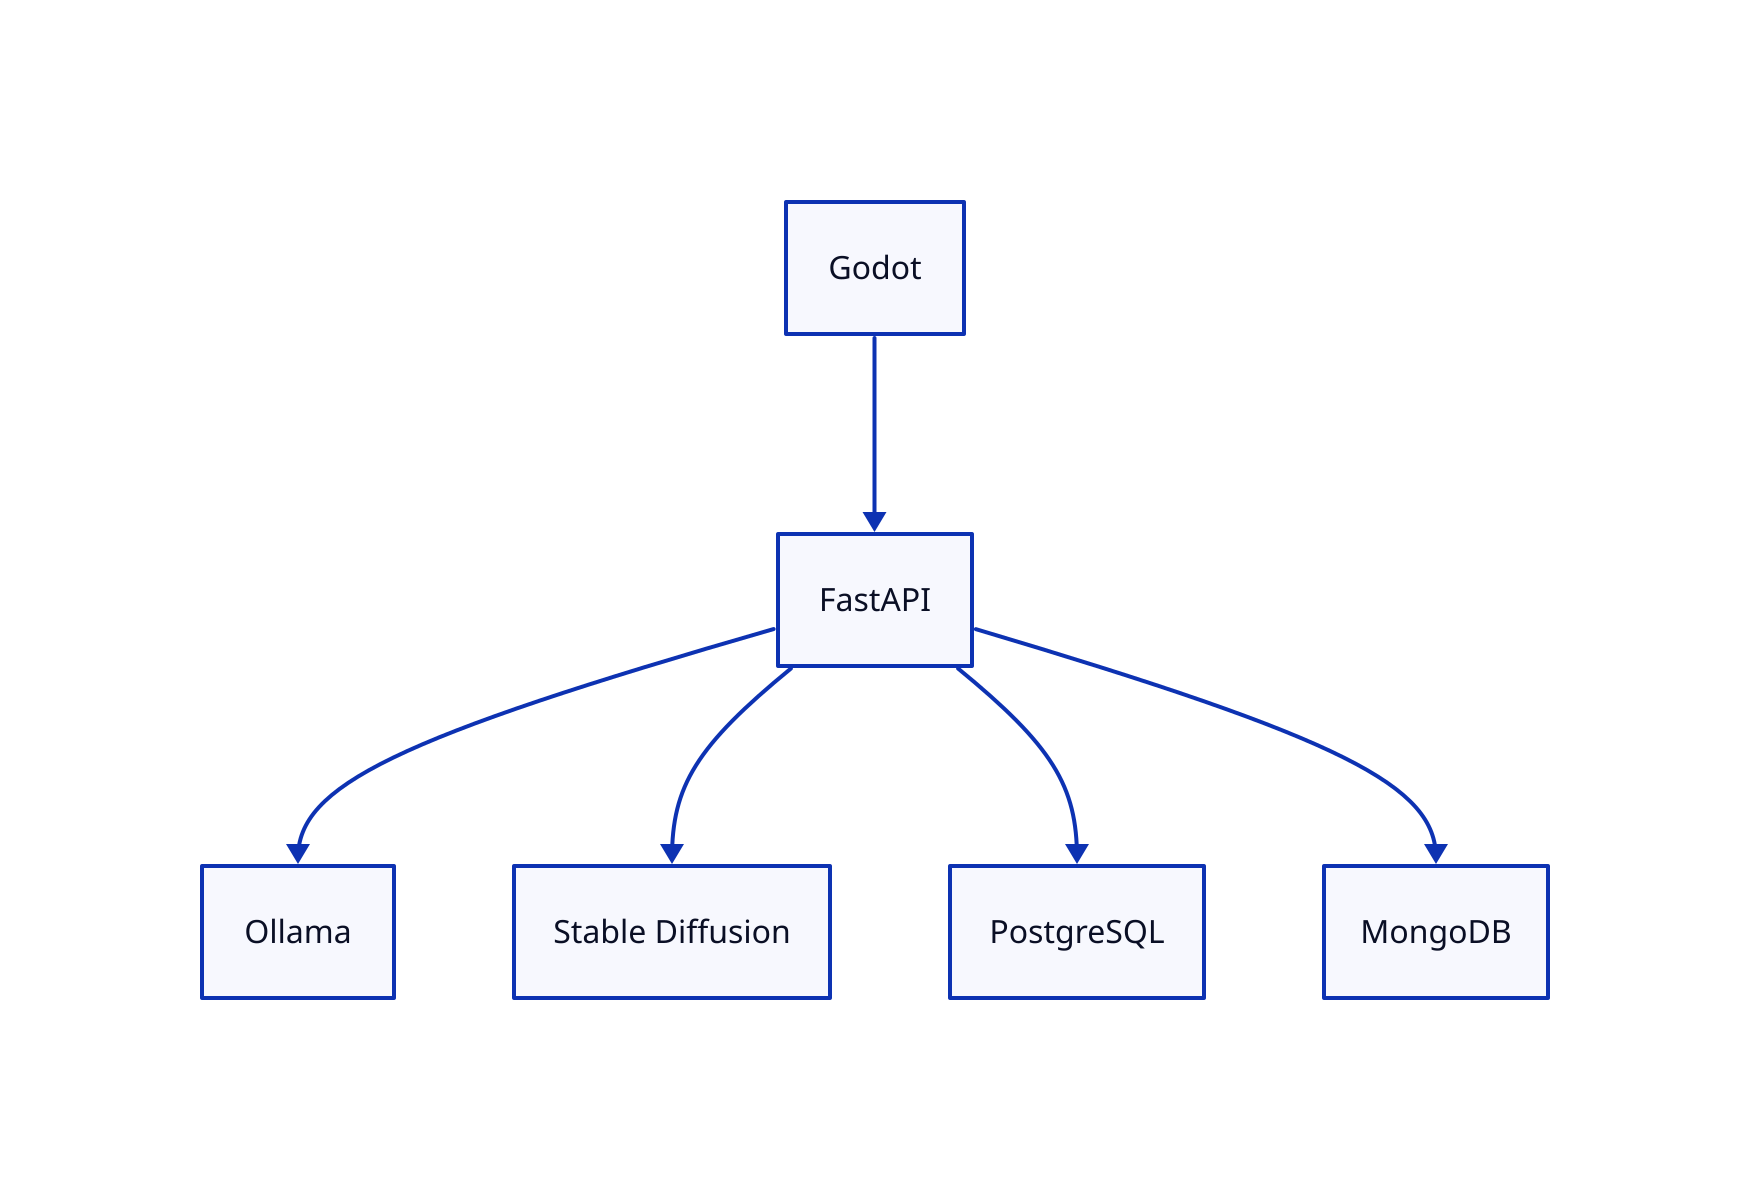 G: "Godot"
F: "FastAPI"
O: "Ollama"
SD: "Stable Diffusion"
PG: "PostgreSQL"
MG: "MongoDB"

G -> F
F -> O
F -> SD
F -> PG
F -> MG
